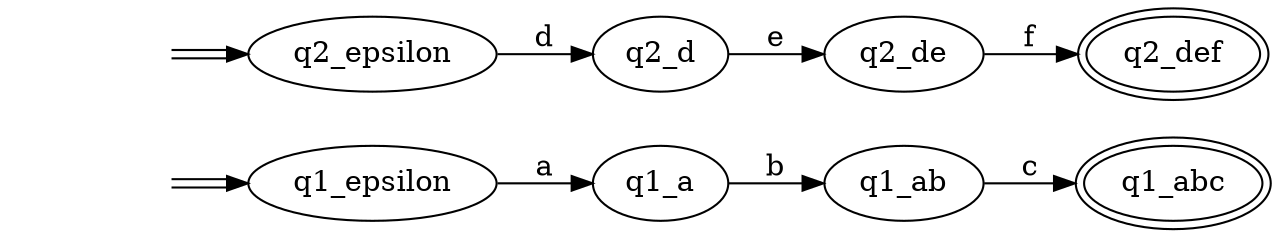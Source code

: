 digraph Automaton { 
  rankdir = LR
  0 [label="q1_epsilon"];  1 [label="q1_a"];  2 [label="q1_ab"];  3 [label="q1_abc",peripheries=2];  4 [label="q2_epsilon"];  5 [label="q2_d"];  6 [label="q2_de"];  7 [label="q2_def",peripheries=2];  start4 [style=invis]
  start4 -> 4[color="black:white:black"]
  start0 [style=invis]
  start0 -> 0[color="black:white:black"]
  0 -> 1 [label = "a" ]
  1 -> 2 [label = "b" ]
  2 -> 3 [label = "c" ]
  4 -> 5 [label = "d" ]
  5 -> 6 [label = "e" ]
  6 -> 7 [label = "f" ]
}

